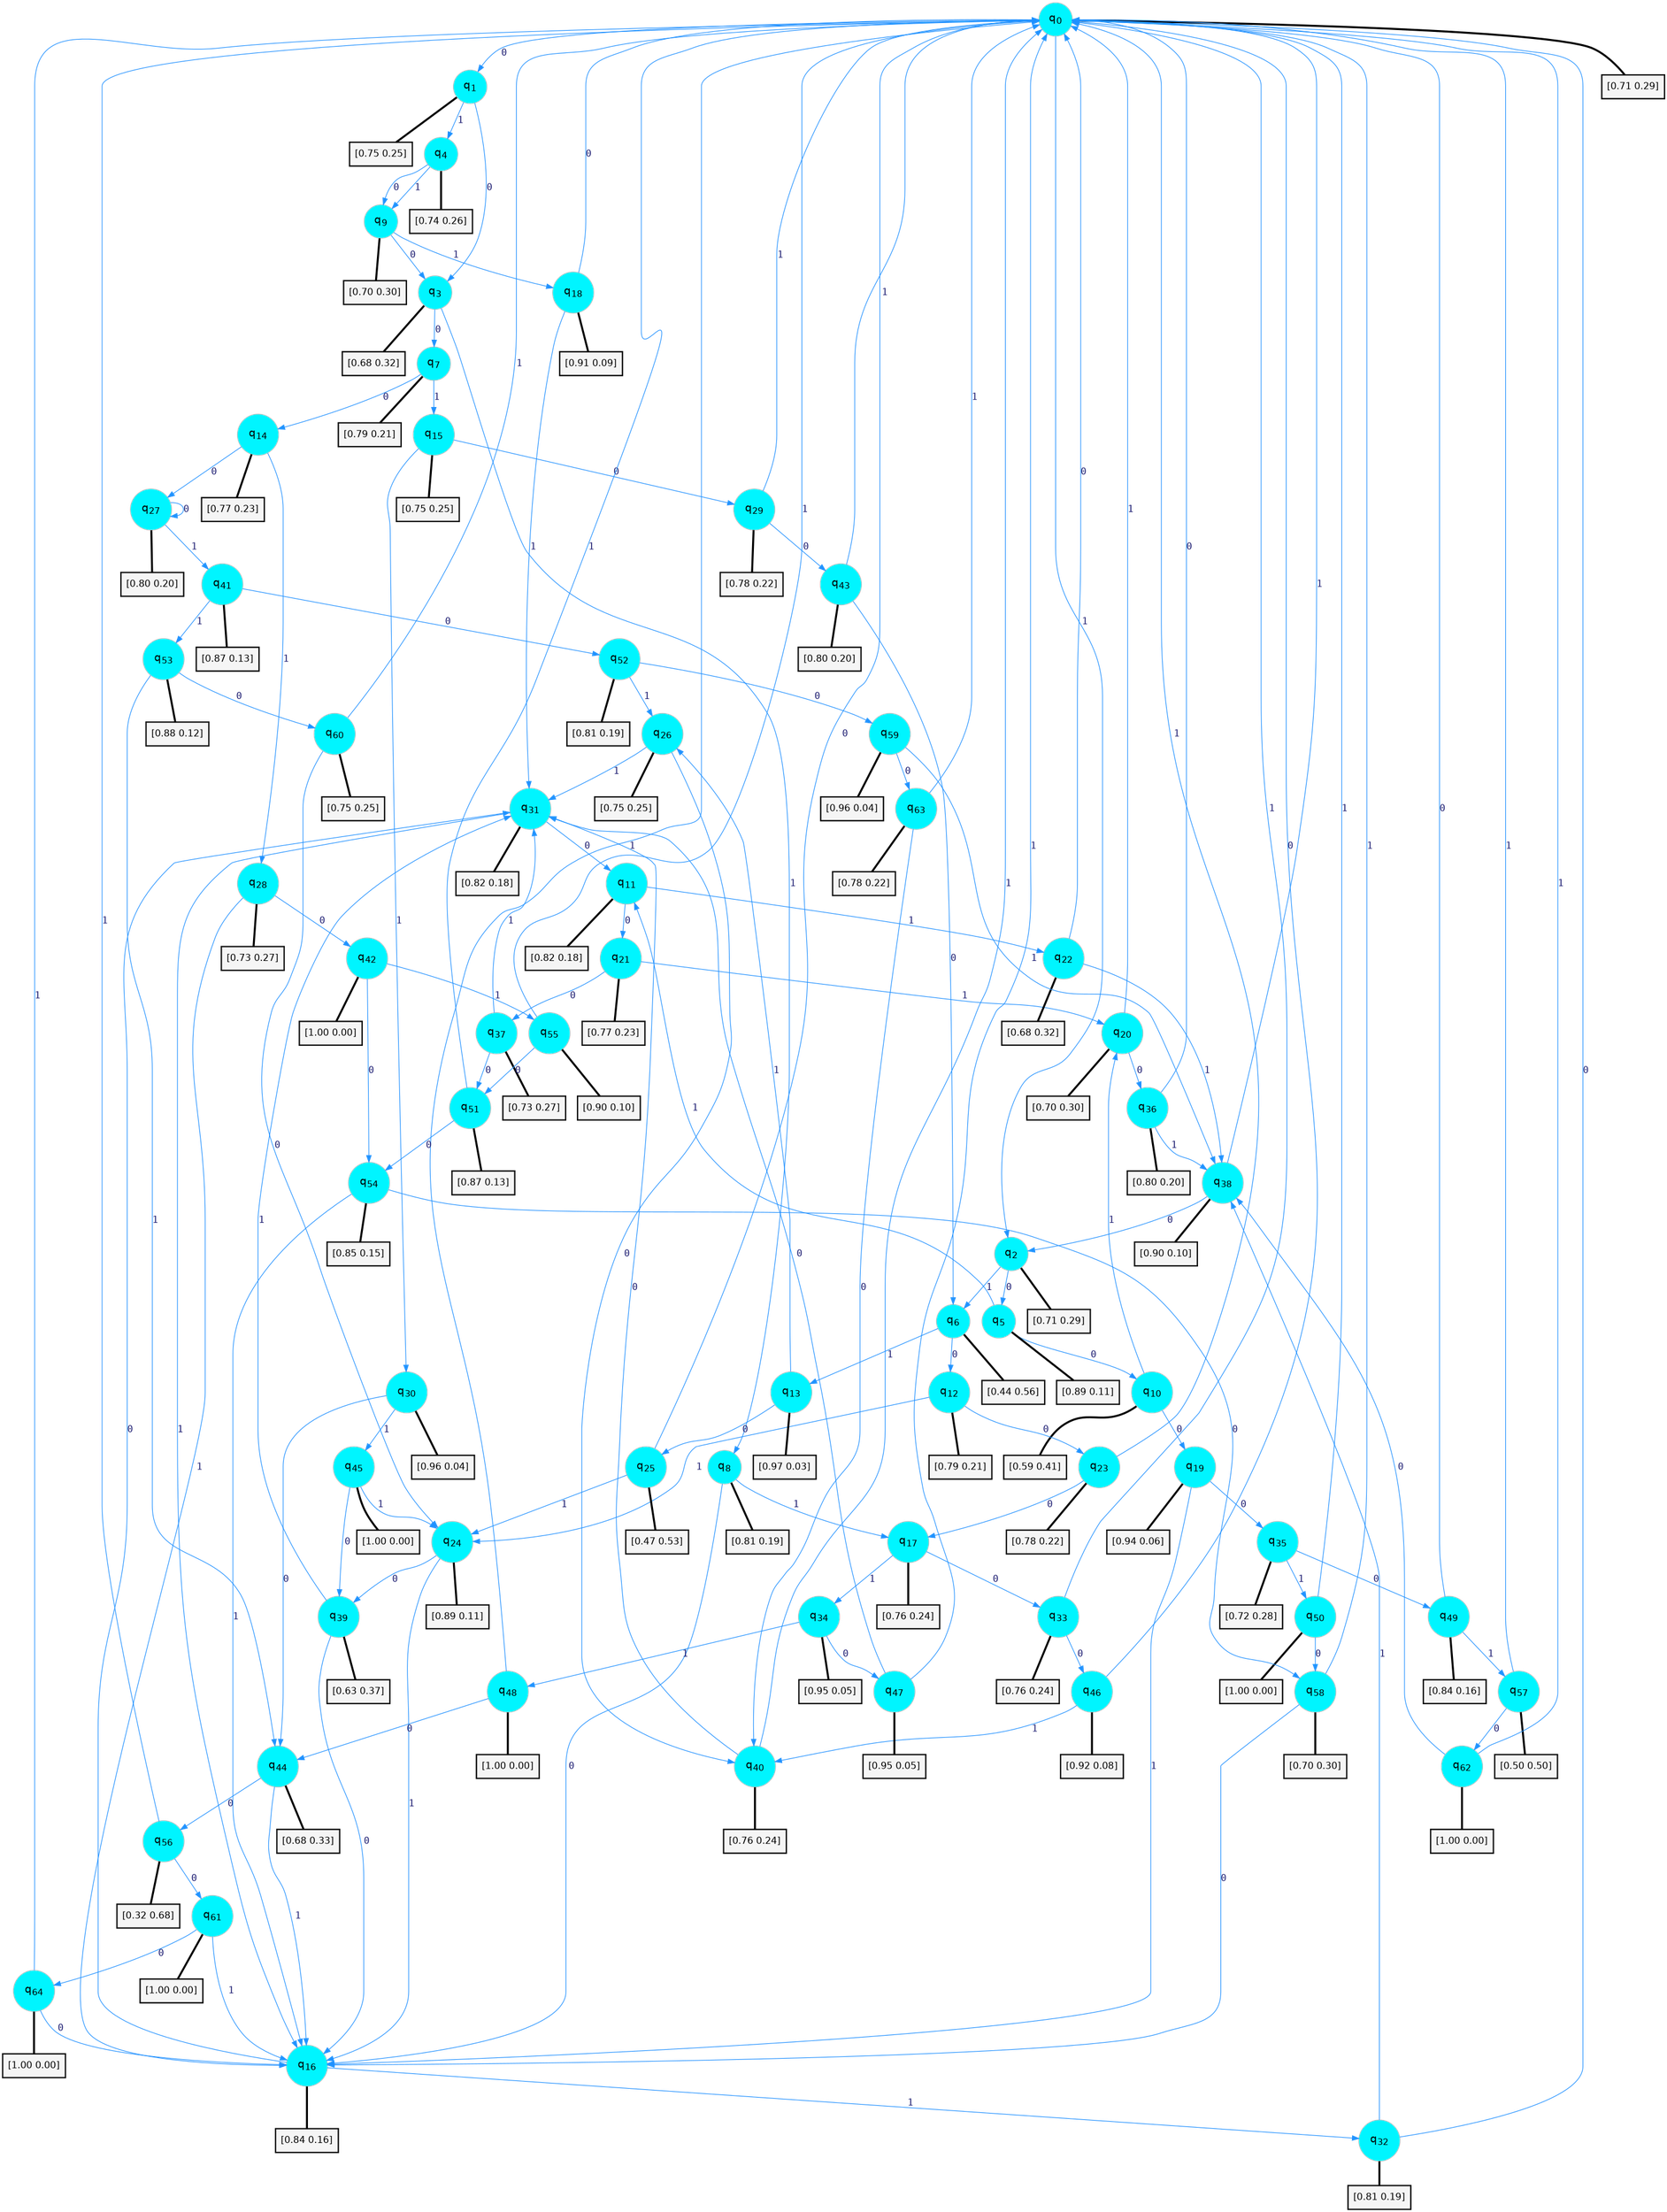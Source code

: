 digraph G {
graph [
bgcolor=transparent, dpi=300, rankdir=TD, size="40,25"];
node [
color=gray, fillcolor=turquoise1, fontcolor=black, fontname=Helvetica, fontsize=16, fontweight=bold, shape=circle, style=filled];
edge [
arrowsize=1, color=dodgerblue1, fontcolor=midnightblue, fontname=courier, fontweight=bold, penwidth=1, style=solid, weight=20];
0[label=<q<SUB>0</SUB>>];
1[label=<q<SUB>1</SUB>>];
2[label=<q<SUB>2</SUB>>];
3[label=<q<SUB>3</SUB>>];
4[label=<q<SUB>4</SUB>>];
5[label=<q<SUB>5</SUB>>];
6[label=<q<SUB>6</SUB>>];
7[label=<q<SUB>7</SUB>>];
8[label=<q<SUB>8</SUB>>];
9[label=<q<SUB>9</SUB>>];
10[label=<q<SUB>10</SUB>>];
11[label=<q<SUB>11</SUB>>];
12[label=<q<SUB>12</SUB>>];
13[label=<q<SUB>13</SUB>>];
14[label=<q<SUB>14</SUB>>];
15[label=<q<SUB>15</SUB>>];
16[label=<q<SUB>16</SUB>>];
17[label=<q<SUB>17</SUB>>];
18[label=<q<SUB>18</SUB>>];
19[label=<q<SUB>19</SUB>>];
20[label=<q<SUB>20</SUB>>];
21[label=<q<SUB>21</SUB>>];
22[label=<q<SUB>22</SUB>>];
23[label=<q<SUB>23</SUB>>];
24[label=<q<SUB>24</SUB>>];
25[label=<q<SUB>25</SUB>>];
26[label=<q<SUB>26</SUB>>];
27[label=<q<SUB>27</SUB>>];
28[label=<q<SUB>28</SUB>>];
29[label=<q<SUB>29</SUB>>];
30[label=<q<SUB>30</SUB>>];
31[label=<q<SUB>31</SUB>>];
32[label=<q<SUB>32</SUB>>];
33[label=<q<SUB>33</SUB>>];
34[label=<q<SUB>34</SUB>>];
35[label=<q<SUB>35</SUB>>];
36[label=<q<SUB>36</SUB>>];
37[label=<q<SUB>37</SUB>>];
38[label=<q<SUB>38</SUB>>];
39[label=<q<SUB>39</SUB>>];
40[label=<q<SUB>40</SUB>>];
41[label=<q<SUB>41</SUB>>];
42[label=<q<SUB>42</SUB>>];
43[label=<q<SUB>43</SUB>>];
44[label=<q<SUB>44</SUB>>];
45[label=<q<SUB>45</SUB>>];
46[label=<q<SUB>46</SUB>>];
47[label=<q<SUB>47</SUB>>];
48[label=<q<SUB>48</SUB>>];
49[label=<q<SUB>49</SUB>>];
50[label=<q<SUB>50</SUB>>];
51[label=<q<SUB>51</SUB>>];
52[label=<q<SUB>52</SUB>>];
53[label=<q<SUB>53</SUB>>];
54[label=<q<SUB>54</SUB>>];
55[label=<q<SUB>55</SUB>>];
56[label=<q<SUB>56</SUB>>];
57[label=<q<SUB>57</SUB>>];
58[label=<q<SUB>58</SUB>>];
59[label=<q<SUB>59</SUB>>];
60[label=<q<SUB>60</SUB>>];
61[label=<q<SUB>61</SUB>>];
62[label=<q<SUB>62</SUB>>];
63[label=<q<SUB>63</SUB>>];
64[label=<q<SUB>64</SUB>>];
65[label="[0.71 0.29]", shape=box,fontcolor=black, fontname=Helvetica, fontsize=14, penwidth=2, fillcolor=whitesmoke,color=black];
66[label="[0.75 0.25]", shape=box,fontcolor=black, fontname=Helvetica, fontsize=14, penwidth=2, fillcolor=whitesmoke,color=black];
67[label="[0.71 0.29]", shape=box,fontcolor=black, fontname=Helvetica, fontsize=14, penwidth=2, fillcolor=whitesmoke,color=black];
68[label="[0.68 0.32]", shape=box,fontcolor=black, fontname=Helvetica, fontsize=14, penwidth=2, fillcolor=whitesmoke,color=black];
69[label="[0.74 0.26]", shape=box,fontcolor=black, fontname=Helvetica, fontsize=14, penwidth=2, fillcolor=whitesmoke,color=black];
70[label="[0.89 0.11]", shape=box,fontcolor=black, fontname=Helvetica, fontsize=14, penwidth=2, fillcolor=whitesmoke,color=black];
71[label="[0.44 0.56]", shape=box,fontcolor=black, fontname=Helvetica, fontsize=14, penwidth=2, fillcolor=whitesmoke,color=black];
72[label="[0.79 0.21]", shape=box,fontcolor=black, fontname=Helvetica, fontsize=14, penwidth=2, fillcolor=whitesmoke,color=black];
73[label="[0.81 0.19]", shape=box,fontcolor=black, fontname=Helvetica, fontsize=14, penwidth=2, fillcolor=whitesmoke,color=black];
74[label="[0.70 0.30]", shape=box,fontcolor=black, fontname=Helvetica, fontsize=14, penwidth=2, fillcolor=whitesmoke,color=black];
75[label="[0.59 0.41]", shape=box,fontcolor=black, fontname=Helvetica, fontsize=14, penwidth=2, fillcolor=whitesmoke,color=black];
76[label="[0.82 0.18]", shape=box,fontcolor=black, fontname=Helvetica, fontsize=14, penwidth=2, fillcolor=whitesmoke,color=black];
77[label="[0.79 0.21]", shape=box,fontcolor=black, fontname=Helvetica, fontsize=14, penwidth=2, fillcolor=whitesmoke,color=black];
78[label="[0.97 0.03]", shape=box,fontcolor=black, fontname=Helvetica, fontsize=14, penwidth=2, fillcolor=whitesmoke,color=black];
79[label="[0.77 0.23]", shape=box,fontcolor=black, fontname=Helvetica, fontsize=14, penwidth=2, fillcolor=whitesmoke,color=black];
80[label="[0.75 0.25]", shape=box,fontcolor=black, fontname=Helvetica, fontsize=14, penwidth=2, fillcolor=whitesmoke,color=black];
81[label="[0.84 0.16]", shape=box,fontcolor=black, fontname=Helvetica, fontsize=14, penwidth=2, fillcolor=whitesmoke,color=black];
82[label="[0.76 0.24]", shape=box,fontcolor=black, fontname=Helvetica, fontsize=14, penwidth=2, fillcolor=whitesmoke,color=black];
83[label="[0.91 0.09]", shape=box,fontcolor=black, fontname=Helvetica, fontsize=14, penwidth=2, fillcolor=whitesmoke,color=black];
84[label="[0.94 0.06]", shape=box,fontcolor=black, fontname=Helvetica, fontsize=14, penwidth=2, fillcolor=whitesmoke,color=black];
85[label="[0.70 0.30]", shape=box,fontcolor=black, fontname=Helvetica, fontsize=14, penwidth=2, fillcolor=whitesmoke,color=black];
86[label="[0.77 0.23]", shape=box,fontcolor=black, fontname=Helvetica, fontsize=14, penwidth=2, fillcolor=whitesmoke,color=black];
87[label="[0.68 0.32]", shape=box,fontcolor=black, fontname=Helvetica, fontsize=14, penwidth=2, fillcolor=whitesmoke,color=black];
88[label="[0.78 0.22]", shape=box,fontcolor=black, fontname=Helvetica, fontsize=14, penwidth=2, fillcolor=whitesmoke,color=black];
89[label="[0.89 0.11]", shape=box,fontcolor=black, fontname=Helvetica, fontsize=14, penwidth=2, fillcolor=whitesmoke,color=black];
90[label="[0.47 0.53]", shape=box,fontcolor=black, fontname=Helvetica, fontsize=14, penwidth=2, fillcolor=whitesmoke,color=black];
91[label="[0.75 0.25]", shape=box,fontcolor=black, fontname=Helvetica, fontsize=14, penwidth=2, fillcolor=whitesmoke,color=black];
92[label="[0.80 0.20]", shape=box,fontcolor=black, fontname=Helvetica, fontsize=14, penwidth=2, fillcolor=whitesmoke,color=black];
93[label="[0.73 0.27]", shape=box,fontcolor=black, fontname=Helvetica, fontsize=14, penwidth=2, fillcolor=whitesmoke,color=black];
94[label="[0.78 0.22]", shape=box,fontcolor=black, fontname=Helvetica, fontsize=14, penwidth=2, fillcolor=whitesmoke,color=black];
95[label="[0.96 0.04]", shape=box,fontcolor=black, fontname=Helvetica, fontsize=14, penwidth=2, fillcolor=whitesmoke,color=black];
96[label="[0.82 0.18]", shape=box,fontcolor=black, fontname=Helvetica, fontsize=14, penwidth=2, fillcolor=whitesmoke,color=black];
97[label="[0.81 0.19]", shape=box,fontcolor=black, fontname=Helvetica, fontsize=14, penwidth=2, fillcolor=whitesmoke,color=black];
98[label="[0.76 0.24]", shape=box,fontcolor=black, fontname=Helvetica, fontsize=14, penwidth=2, fillcolor=whitesmoke,color=black];
99[label="[0.95 0.05]", shape=box,fontcolor=black, fontname=Helvetica, fontsize=14, penwidth=2, fillcolor=whitesmoke,color=black];
100[label="[0.72 0.28]", shape=box,fontcolor=black, fontname=Helvetica, fontsize=14, penwidth=2, fillcolor=whitesmoke,color=black];
101[label="[0.80 0.20]", shape=box,fontcolor=black, fontname=Helvetica, fontsize=14, penwidth=2, fillcolor=whitesmoke,color=black];
102[label="[0.73 0.27]", shape=box,fontcolor=black, fontname=Helvetica, fontsize=14, penwidth=2, fillcolor=whitesmoke,color=black];
103[label="[0.90 0.10]", shape=box,fontcolor=black, fontname=Helvetica, fontsize=14, penwidth=2, fillcolor=whitesmoke,color=black];
104[label="[0.63 0.37]", shape=box,fontcolor=black, fontname=Helvetica, fontsize=14, penwidth=2, fillcolor=whitesmoke,color=black];
105[label="[0.76 0.24]", shape=box,fontcolor=black, fontname=Helvetica, fontsize=14, penwidth=2, fillcolor=whitesmoke,color=black];
106[label="[0.87 0.13]", shape=box,fontcolor=black, fontname=Helvetica, fontsize=14, penwidth=2, fillcolor=whitesmoke,color=black];
107[label="[1.00 0.00]", shape=box,fontcolor=black, fontname=Helvetica, fontsize=14, penwidth=2, fillcolor=whitesmoke,color=black];
108[label="[0.80 0.20]", shape=box,fontcolor=black, fontname=Helvetica, fontsize=14, penwidth=2, fillcolor=whitesmoke,color=black];
109[label="[0.68 0.33]", shape=box,fontcolor=black, fontname=Helvetica, fontsize=14, penwidth=2, fillcolor=whitesmoke,color=black];
110[label="[1.00 0.00]", shape=box,fontcolor=black, fontname=Helvetica, fontsize=14, penwidth=2, fillcolor=whitesmoke,color=black];
111[label="[0.92 0.08]", shape=box,fontcolor=black, fontname=Helvetica, fontsize=14, penwidth=2, fillcolor=whitesmoke,color=black];
112[label="[0.95 0.05]", shape=box,fontcolor=black, fontname=Helvetica, fontsize=14, penwidth=2, fillcolor=whitesmoke,color=black];
113[label="[1.00 0.00]", shape=box,fontcolor=black, fontname=Helvetica, fontsize=14, penwidth=2, fillcolor=whitesmoke,color=black];
114[label="[0.84 0.16]", shape=box,fontcolor=black, fontname=Helvetica, fontsize=14, penwidth=2, fillcolor=whitesmoke,color=black];
115[label="[1.00 0.00]", shape=box,fontcolor=black, fontname=Helvetica, fontsize=14, penwidth=2, fillcolor=whitesmoke,color=black];
116[label="[0.87 0.13]", shape=box,fontcolor=black, fontname=Helvetica, fontsize=14, penwidth=2, fillcolor=whitesmoke,color=black];
117[label="[0.81 0.19]", shape=box,fontcolor=black, fontname=Helvetica, fontsize=14, penwidth=2, fillcolor=whitesmoke,color=black];
118[label="[0.88 0.12]", shape=box,fontcolor=black, fontname=Helvetica, fontsize=14, penwidth=2, fillcolor=whitesmoke,color=black];
119[label="[0.85 0.15]", shape=box,fontcolor=black, fontname=Helvetica, fontsize=14, penwidth=2, fillcolor=whitesmoke,color=black];
120[label="[0.90 0.10]", shape=box,fontcolor=black, fontname=Helvetica, fontsize=14, penwidth=2, fillcolor=whitesmoke,color=black];
121[label="[0.32 0.68]", shape=box,fontcolor=black, fontname=Helvetica, fontsize=14, penwidth=2, fillcolor=whitesmoke,color=black];
122[label="[0.50 0.50]", shape=box,fontcolor=black, fontname=Helvetica, fontsize=14, penwidth=2, fillcolor=whitesmoke,color=black];
123[label="[0.70 0.30]", shape=box,fontcolor=black, fontname=Helvetica, fontsize=14, penwidth=2, fillcolor=whitesmoke,color=black];
124[label="[0.96 0.04]", shape=box,fontcolor=black, fontname=Helvetica, fontsize=14, penwidth=2, fillcolor=whitesmoke,color=black];
125[label="[0.75 0.25]", shape=box,fontcolor=black, fontname=Helvetica, fontsize=14, penwidth=2, fillcolor=whitesmoke,color=black];
126[label="[1.00 0.00]", shape=box,fontcolor=black, fontname=Helvetica, fontsize=14, penwidth=2, fillcolor=whitesmoke,color=black];
127[label="[1.00 0.00]", shape=box,fontcolor=black, fontname=Helvetica, fontsize=14, penwidth=2, fillcolor=whitesmoke,color=black];
128[label="[0.78 0.22]", shape=box,fontcolor=black, fontname=Helvetica, fontsize=14, penwidth=2, fillcolor=whitesmoke,color=black];
129[label="[1.00 0.00]", shape=box,fontcolor=black, fontname=Helvetica, fontsize=14, penwidth=2, fillcolor=whitesmoke,color=black];
0->1 [label=0];
0->2 [label=1];
0->65 [arrowhead=none, penwidth=3,color=black];
1->3 [label=0];
1->4 [label=1];
1->66 [arrowhead=none, penwidth=3,color=black];
2->5 [label=0];
2->6 [label=1];
2->67 [arrowhead=none, penwidth=3,color=black];
3->7 [label=0];
3->8 [label=1];
3->68 [arrowhead=none, penwidth=3,color=black];
4->9 [label=0];
4->9 [label=1];
4->69 [arrowhead=none, penwidth=3,color=black];
5->10 [label=0];
5->11 [label=1];
5->70 [arrowhead=none, penwidth=3,color=black];
6->12 [label=0];
6->13 [label=1];
6->71 [arrowhead=none, penwidth=3,color=black];
7->14 [label=0];
7->15 [label=1];
7->72 [arrowhead=none, penwidth=3,color=black];
8->16 [label=0];
8->17 [label=1];
8->73 [arrowhead=none, penwidth=3,color=black];
9->3 [label=0];
9->18 [label=1];
9->74 [arrowhead=none, penwidth=3,color=black];
10->19 [label=0];
10->20 [label=1];
10->75 [arrowhead=none, penwidth=3,color=black];
11->21 [label=0];
11->22 [label=1];
11->76 [arrowhead=none, penwidth=3,color=black];
12->23 [label=0];
12->24 [label=1];
12->77 [arrowhead=none, penwidth=3,color=black];
13->25 [label=0];
13->26 [label=1];
13->78 [arrowhead=none, penwidth=3,color=black];
14->27 [label=0];
14->28 [label=1];
14->79 [arrowhead=none, penwidth=3,color=black];
15->29 [label=0];
15->30 [label=1];
15->80 [arrowhead=none, penwidth=3,color=black];
16->31 [label=0];
16->32 [label=1];
16->81 [arrowhead=none, penwidth=3,color=black];
17->33 [label=0];
17->34 [label=1];
17->82 [arrowhead=none, penwidth=3,color=black];
18->0 [label=0];
18->31 [label=1];
18->83 [arrowhead=none, penwidth=3,color=black];
19->35 [label=0];
19->16 [label=1];
19->84 [arrowhead=none, penwidth=3,color=black];
20->36 [label=0];
20->0 [label=1];
20->85 [arrowhead=none, penwidth=3,color=black];
21->37 [label=0];
21->20 [label=1];
21->86 [arrowhead=none, penwidth=3,color=black];
22->0 [label=0];
22->38 [label=1];
22->87 [arrowhead=none, penwidth=3,color=black];
23->17 [label=0];
23->0 [label=1];
23->88 [arrowhead=none, penwidth=3,color=black];
24->39 [label=0];
24->16 [label=1];
24->89 [arrowhead=none, penwidth=3,color=black];
25->0 [label=0];
25->24 [label=1];
25->90 [arrowhead=none, penwidth=3,color=black];
26->40 [label=0];
26->31 [label=1];
26->91 [arrowhead=none, penwidth=3,color=black];
27->27 [label=0];
27->41 [label=1];
27->92 [arrowhead=none, penwidth=3,color=black];
28->42 [label=0];
28->16 [label=1];
28->93 [arrowhead=none, penwidth=3,color=black];
29->43 [label=0];
29->0 [label=1];
29->94 [arrowhead=none, penwidth=3,color=black];
30->44 [label=0];
30->45 [label=1];
30->95 [arrowhead=none, penwidth=3,color=black];
31->11 [label=0];
31->16 [label=1];
31->96 [arrowhead=none, penwidth=3,color=black];
32->0 [label=0];
32->38 [label=1];
32->97 [arrowhead=none, penwidth=3,color=black];
33->46 [label=0];
33->0 [label=1];
33->98 [arrowhead=none, penwidth=3,color=black];
34->47 [label=0];
34->48 [label=1];
34->99 [arrowhead=none, penwidth=3,color=black];
35->49 [label=0];
35->50 [label=1];
35->100 [arrowhead=none, penwidth=3,color=black];
36->0 [label=0];
36->38 [label=1];
36->101 [arrowhead=none, penwidth=3,color=black];
37->51 [label=0];
37->31 [label=1];
37->102 [arrowhead=none, penwidth=3,color=black];
38->2 [label=0];
38->0 [label=1];
38->103 [arrowhead=none, penwidth=3,color=black];
39->16 [label=0];
39->31 [label=1];
39->104 [arrowhead=none, penwidth=3,color=black];
40->31 [label=0];
40->0 [label=1];
40->105 [arrowhead=none, penwidth=3,color=black];
41->52 [label=0];
41->53 [label=1];
41->106 [arrowhead=none, penwidth=3,color=black];
42->54 [label=0];
42->55 [label=1];
42->107 [arrowhead=none, penwidth=3,color=black];
43->6 [label=0];
43->0 [label=1];
43->108 [arrowhead=none, penwidth=3,color=black];
44->56 [label=0];
44->16 [label=1];
44->109 [arrowhead=none, penwidth=3,color=black];
45->39 [label=0];
45->24 [label=1];
45->110 [arrowhead=none, penwidth=3,color=black];
46->0 [label=0];
46->40 [label=1];
46->111 [arrowhead=none, penwidth=3,color=black];
47->31 [label=0];
47->0 [label=1];
47->112 [arrowhead=none, penwidth=3,color=black];
48->44 [label=0];
48->0 [label=1];
48->113 [arrowhead=none, penwidth=3,color=black];
49->0 [label=0];
49->57 [label=1];
49->114 [arrowhead=none, penwidth=3,color=black];
50->58 [label=0];
50->0 [label=1];
50->115 [arrowhead=none, penwidth=3,color=black];
51->54 [label=0];
51->0 [label=1];
51->116 [arrowhead=none, penwidth=3,color=black];
52->59 [label=0];
52->26 [label=1];
52->117 [arrowhead=none, penwidth=3,color=black];
53->60 [label=0];
53->44 [label=1];
53->118 [arrowhead=none, penwidth=3,color=black];
54->58 [label=0];
54->16 [label=1];
54->119 [arrowhead=none, penwidth=3,color=black];
55->51 [label=0];
55->0 [label=1];
55->120 [arrowhead=none, penwidth=3,color=black];
56->61 [label=0];
56->0 [label=1];
56->121 [arrowhead=none, penwidth=3,color=black];
57->62 [label=0];
57->0 [label=1];
57->122 [arrowhead=none, penwidth=3,color=black];
58->16 [label=0];
58->0 [label=1];
58->123 [arrowhead=none, penwidth=3,color=black];
59->63 [label=0];
59->38 [label=1];
59->124 [arrowhead=none, penwidth=3,color=black];
60->24 [label=0];
60->0 [label=1];
60->125 [arrowhead=none, penwidth=3,color=black];
61->64 [label=0];
61->16 [label=1];
61->126 [arrowhead=none, penwidth=3,color=black];
62->38 [label=0];
62->0 [label=1];
62->127 [arrowhead=none, penwidth=3,color=black];
63->40 [label=0];
63->0 [label=1];
63->128 [arrowhead=none, penwidth=3,color=black];
64->16 [label=0];
64->0 [label=1];
64->129 [arrowhead=none, penwidth=3,color=black];
}
